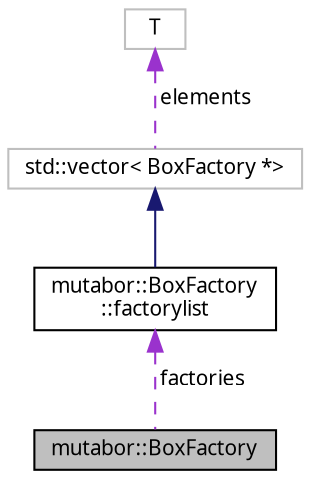 digraph "mutabor::BoxFactory"
{
  edge [fontname="Sans",fontsize="10",labelfontname="Sans",labelfontsize="10"];
  node [fontname="Sans",fontsize="10",shape=record];
  Node2 [label="mutabor::BoxFactory",height=0.2,width=0.4,color="black", fillcolor="grey75", style="filled", fontcolor="black"];
  Node3 -> Node2 [dir="back",color="darkorchid3",fontsize="10",style="dashed",label=" factories" ,fontname="Sans"];
  Node3 [label="mutabor::BoxFactory\l::factorylist",height=0.2,width=0.4,color="black", fillcolor="white", style="filled",URL="$d7/d34/structmutabor_1_1BoxFactory_1_1factorylist.html"];
  Node4 -> Node3 [dir="back",color="midnightblue",fontsize="10",style="solid",fontname="Sans"];
  Node4 [label="std::vector\< BoxFactory *\>",height=0.2,width=0.4,color="grey75", fillcolor="white", style="filled",tooltip="STL class. "];
  Node5 -> Node4 [dir="back",color="darkorchid3",fontsize="10",style="dashed",label=" elements" ,fontname="Sans"];
  Node5 [label="T",height=0.2,width=0.4,color="grey75", fillcolor="white", style="filled"];
}
